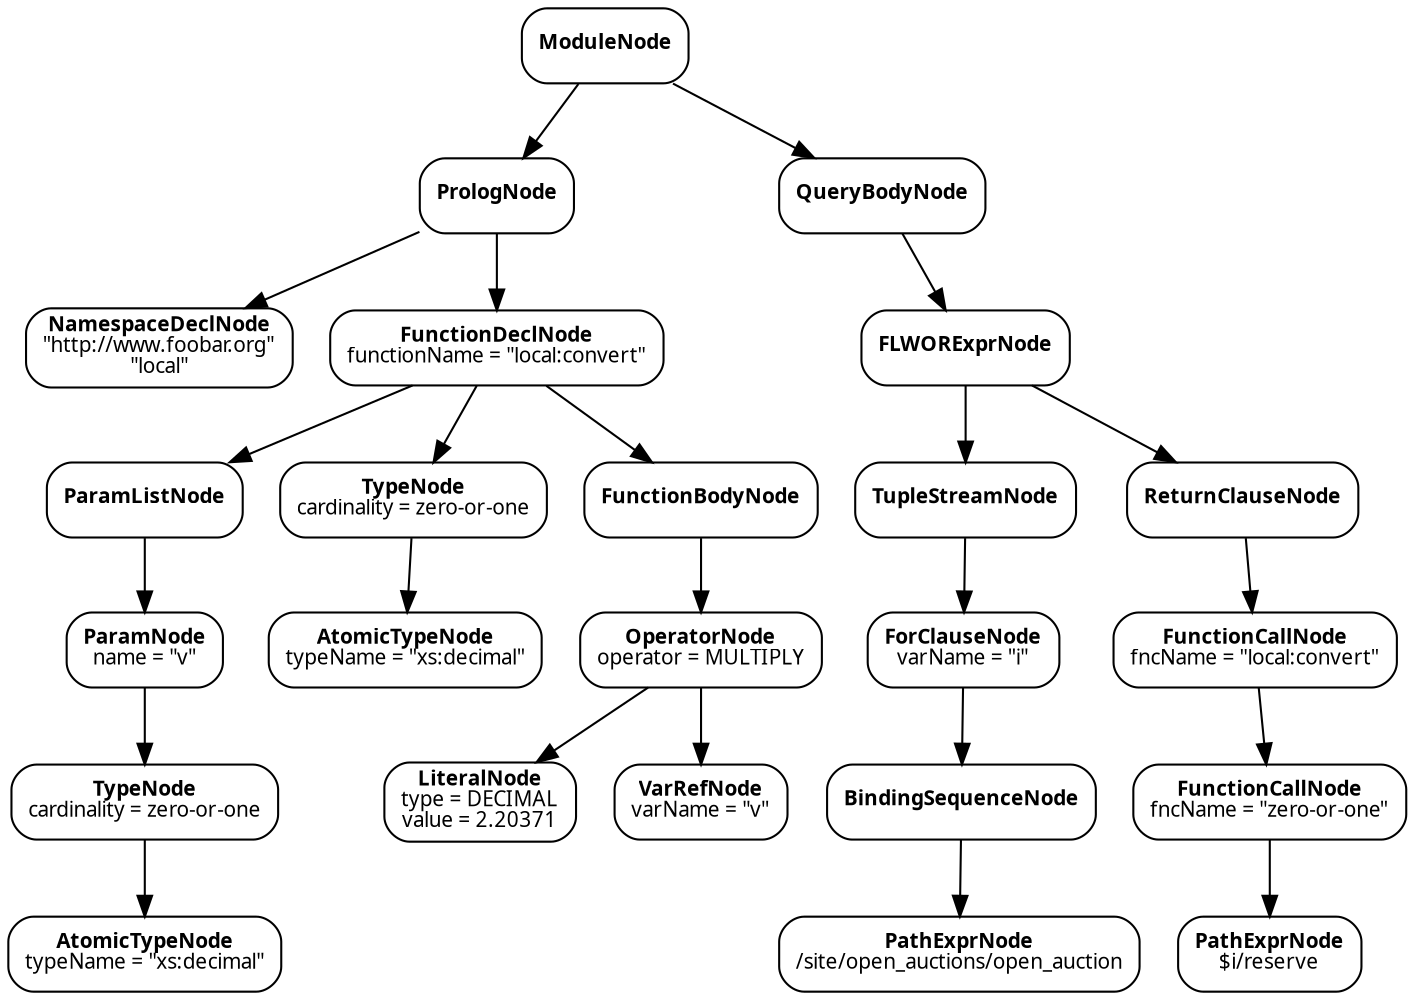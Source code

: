 digraph inference_process {
	node [shape = rectangle, fontname = "TeXGyrePagella-Regular", fontsize = 10];
	edge [fontname = "TeXGyrePagella-Regular", fontsize = 10];

	node [style= rounded];
	ModuleNode [label = <<b>ModuleNode</b>>];

	PrologNode [label = <<b>PrologNode</b>>];
	QueryBodyNode [label = <<b>QueryBodyNode</b>>];
	ModuleNode -> PrologNode;
	ModuleNode -> QueryBodyNode;

	NamespaceDeclNode [label = <<b>NamespaceDeclNode</b><br/>"http://www.foobar.org"<br/>"local">];
	FunctionDeclNode [label = <<b>FunctionDeclNode</b><br/>functionName = "local:convert">];
	PrologNode -> NamespaceDeclNode;
	PrologNode -> FunctionDeclNode;

	ParamListNode [label = <<b>ParamListNode</b>>];
	TypeNode [label = <<b>TypeNode</b><br/>cardinality = zero-or-one>];
	FunctionBodyNode [label = <<b>FunctionBodyNode</b>>];
	FunctionDeclNode -> ParamListNode;
	FunctionDeclNode -> TypeNode;
	FunctionDeclNode -> FunctionBodyNode;
	AtomicTypeNode [label = <<b>AtomicTypeNode</b><br/>typeName = "xs:decimal">];
	TypeNode -> AtomicTypeNode;

	ParamNode [label = <<b>ParamNode</b><br/>name = "v">];
	ParamListNode -> ParamNode;
	ParamTypeNode [label = <<b>TypeNode</b><br/>cardinality = zero-or-one>];
	ParamNode -> ParamTypeNode;
	ParamAtomicTypeNode [label = <<b>AtomicTypeNode</b><br/>typeName = "xs:decimal">];
	ParamTypeNode -> ParamAtomicTypeNode;

	OperatorNode [label = <<b>OperatorNode</b><br/>operator = MULTIPLY>];
	FunctionBodyNode -> OperatorNode;

	LiteralNode [label = <<b>LiteralNode</b><br/>type = DECIMAL<br/>value = 2.20371>];
	OperatorNode -> LiteralNode;

	VarRefNode [label = <<b>VarRefNode</b><br/>varName = "v">];
	OperatorNode -> VarRefNode;





	FLWORExprNode [label = <<b>FLWORExprNode</b>>];
	QueryBodyNode -> FLWORExprNode;
	TupleStreamNode [label = <<b>TupleStreamNode</b>>];
	ReturnClauseNode [label = <<b>ReturnClauseNode</b>>];
	FLWORExprNode -> TupleStreamNode;
	FLWORExprNode -> ReturnClauseNode;

	ForClauseNode [label = <<b>ForClauseNode</b><br/>varName = "i">];
	TupleStreamNode -> ForClauseNode;

	BindingSequenceNode [label = <<b>BindingSequenceNode</b>>];
	ForClauseNode -> BindingSequenceNode;
	PathExprNode [label = <<b>PathExprNode</b><br/>/site/open_auctions/open_auction>];
	BindingSequenceNode -> PathExprNode;



	FunctionCallNode [label = <<b>FunctionCallNode</b><br/>fncName = "local:convert">];
	ReturnClauseNode -> FunctionCallNode;

	FunctionCallNode2 [label = <<b>FunctionCallNode</b><br/>fncName = "zero-or-one">];
	FunctionCallNode -> FunctionCallNode2;
	PathExprNode2 [label = <<b>PathExprNode</b><br/>$i/reserve>];
	FunctionCallNode2 -> PathExprNode2;
}
